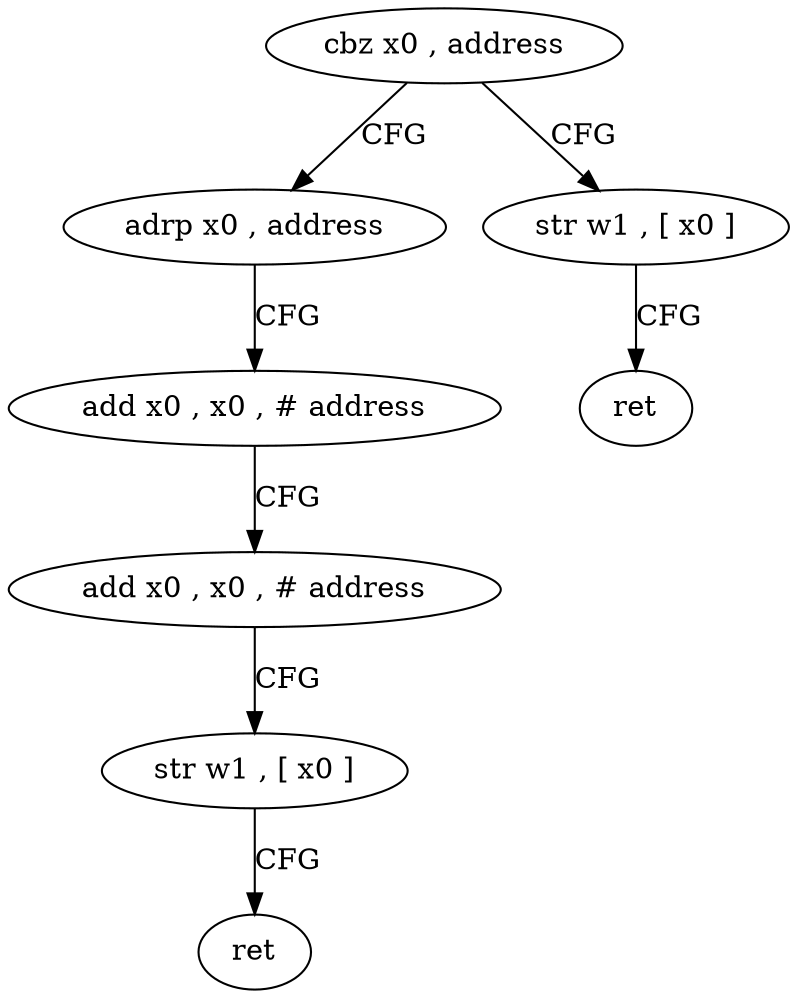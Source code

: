 digraph "func" {
"4316568" [label = "cbz x0 , address" ]
"4316584" [label = "adrp x0 , address" ]
"4316572" [label = "str w1 , [ x0 ]" ]
"4316588" [label = "add x0 , x0 , # address" ]
"4316592" [label = "add x0 , x0 , # address" ]
"4316596" [label = "str w1 , [ x0 ]" ]
"4316600" [label = "ret" ]
"4316576" [label = "ret" ]
"4316568" -> "4316584" [ label = "CFG" ]
"4316568" -> "4316572" [ label = "CFG" ]
"4316584" -> "4316588" [ label = "CFG" ]
"4316572" -> "4316576" [ label = "CFG" ]
"4316588" -> "4316592" [ label = "CFG" ]
"4316592" -> "4316596" [ label = "CFG" ]
"4316596" -> "4316600" [ label = "CFG" ]
}
